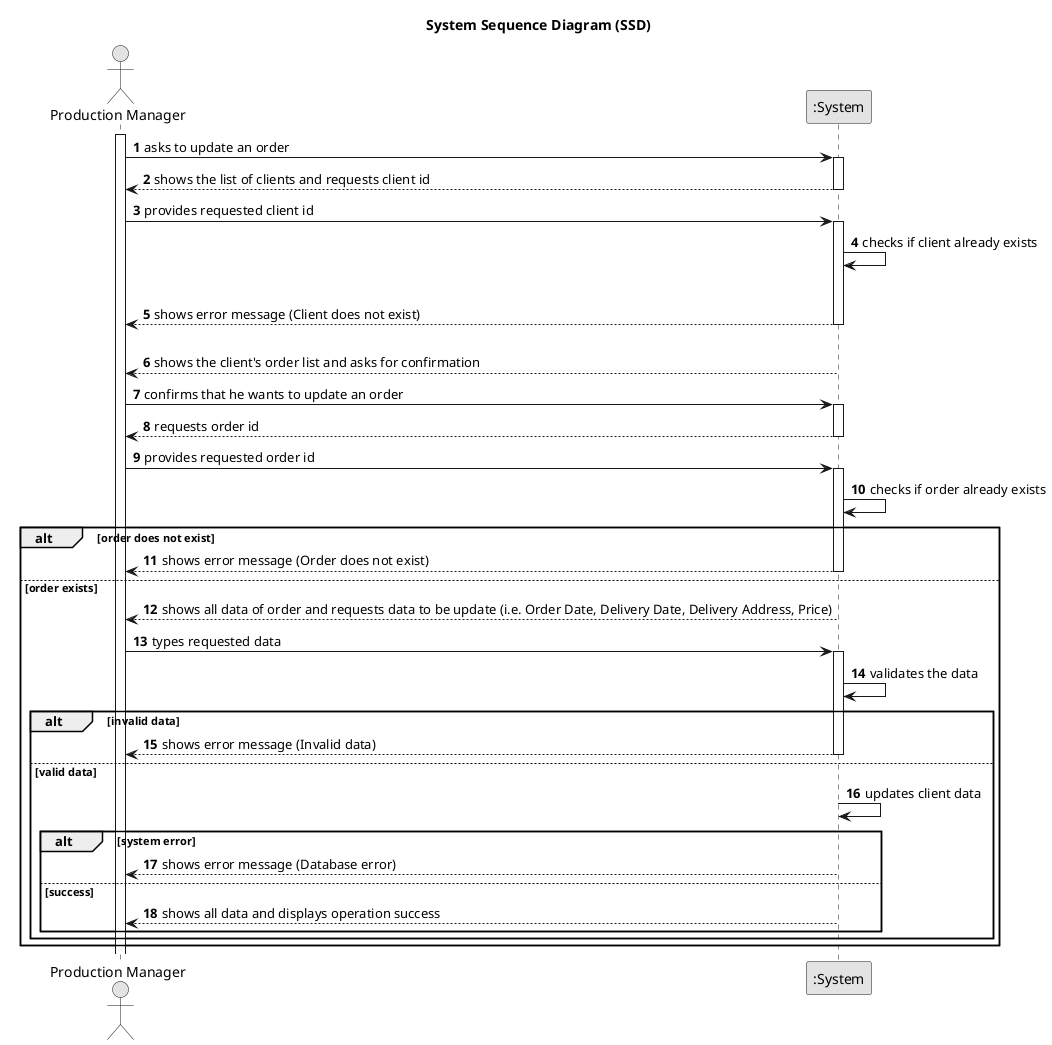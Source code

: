 @startuml
skinparam monochrome true
skinparam packageStyle rectangle
skinparam shadowing false

title System Sequence Diagram (SSD)

autonumber

actor "Production Manager" as PM
participant ":System" as System

activate PM

    PM -> System : asks to update an order
    activate System

        System --> PM : shows the list of clients and requests client id
    deactivate System

    PM -> System : provides requested client id
    activate System

    System -> System : checks if client already exists
        alt client does not exist
                System --> PM : shows error message (Client does not exist)
            deactivate System
        else client exists

        System --> PM : shows the client's order list and asks for confirmation
    deactivate System

    PM -> System : confirms that he wants to update an order
    activate System

        System --> PM : requests order id
    deactivate System

    PM -> System : provides requested order id
    activate System

            System -> System : checks if order already exists
            alt order does not exist
                System --> PM : shows error message (Order does not exist)
                deactivate System
            else order exists

        System --> PM : shows all data of order and requests data to be update (i.e. Order Date, Delivery Date, Delivery Address, Price)
    deactivate System

    PM -> System : types requested data
    activate System

        System -> System : validates the data
        alt invalid data
            System --> PM : shows error message (Invalid data)
            deactivate System
        else valid data
                System -> System : updates client data
                alt system error
                    System --> PM : shows error message (Database error)
                    deactivate System
                else success
                    System --> PM : shows all data and displays operation success
                    deactivate System
                end
            end
        end

@enduml
